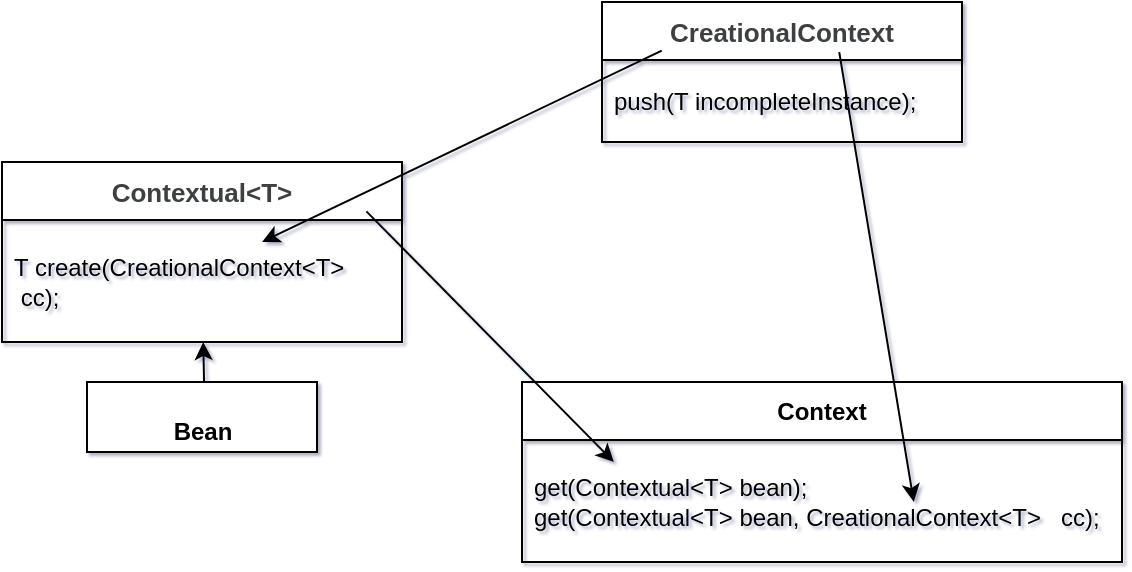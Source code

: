 <mxfile version="24.0.8" type="github">
  <diagram name="Page-1" id="0N7xiwsuFp821j7X7Neb">
    <mxGraphModel dx="725" dy="457" grid="1" gridSize="10" guides="1" tooltips="1" connect="0" arrows="0" fold="1" page="1" pageScale="1" pageWidth="827" pageHeight="1169" math="0" shadow="1">
      <root>
        <mxCell id="0" />
        <mxCell id="1" parent="0" />
        <mxCell id="e22_IF12hZgXybU9TfZz-1" value="&lt;span data-darkreader-inline-bgcolor=&quot;&quot; data-darkreader-inline-color=&quot;&quot; style=&quot;color: rgb(62, 65, 66); font-family: &amp;quot;Microsoft YaHei&amp;quot;, 微软雅黑, Arial; font-size: 13px; background-color: rgba(227, 222, 214, 0.01); --darkreader-inline-color: #494c4d; --darkreader-inline-bgcolor: rgba(202, 196, 187, 0.01);&quot;&gt;Contextual&amp;lt;T&amp;gt;&lt;/span&gt;" style="swimlane;fontStyle=1;align=center;verticalAlign=middle;childLayout=stackLayout;horizontal=1;startSize=29;horizontalStack=0;resizeParent=1;resizeParentMax=0;resizeLast=0;collapsible=0;marginBottom=0;html=1;whiteSpace=wrap;" vertex="1" parent="1">
          <mxGeometry x="70" y="170" width="200" height="90" as="geometry" />
        </mxCell>
        <mxCell id="e22_IF12hZgXybU9TfZz-2" value="T create(CreationalContext&amp;lt;T&amp;gt;&amp;nbsp; &amp;nbsp; &amp;nbsp;cc);" style="text;html=1;strokeColor=none;fillColor=none;align=left;verticalAlign=middle;spacingLeft=4;spacingRight=4;overflow=hidden;rotatable=0;points=[[0,0.5],[1,0.5]];portConstraint=eastwest;whiteSpace=wrap;" vertex="1" parent="e22_IF12hZgXybU9TfZz-1">
          <mxGeometry y="29" width="200" height="61" as="geometry" />
        </mxCell>
        <mxCell id="e22_IF12hZgXybU9TfZz-3" value="Context" style="swimlane;fontStyle=1;align=center;verticalAlign=middle;childLayout=stackLayout;horizontal=1;startSize=29;horizontalStack=0;resizeParent=1;resizeParentMax=0;resizeLast=0;collapsible=0;marginBottom=0;html=1;whiteSpace=wrap;" vertex="1" parent="1">
          <mxGeometry x="330" y="280" width="300" height="90" as="geometry" />
        </mxCell>
        <mxCell id="e22_IF12hZgXybU9TfZz-4" value="&lt;div&gt;get(Contextual&amp;lt;T&amp;gt; bean);&lt;/div&gt;&lt;div&gt;get(Contextual&amp;lt;T&amp;gt; bean, CreationalContext&amp;lt;T&amp;gt;&amp;nbsp; &amp;nbsp;cc);&lt;/div&gt;" style="text;html=1;strokeColor=none;fillColor=none;align=left;verticalAlign=middle;spacingLeft=4;spacingRight=4;overflow=hidden;rotatable=0;points=[[0,0.5],[1,0.5]];portConstraint=eastwest;whiteSpace=wrap;" vertex="1" parent="e22_IF12hZgXybU9TfZz-3">
          <mxGeometry y="29" width="300" height="61" as="geometry" />
        </mxCell>
        <mxCell id="e22_IF12hZgXybU9TfZz-5" value="&lt;span data-darkreader-inline-bgcolor=&quot;&quot; data-darkreader-inline-color=&quot;&quot; style=&quot;color: rgb(62, 65, 66); font-family: &amp;quot;Microsoft YaHei&amp;quot;, 微软雅黑, Arial; font-size: 13px; background-color: rgba(227, 222, 214, 0.01); --darkreader-inline-color: #494c4d; --darkreader-inline-bgcolor: rgba(202, 196, 187, 0.01);&quot;&gt;CreationalContext&lt;/span&gt;" style="swimlane;fontStyle=1;align=center;verticalAlign=middle;childLayout=stackLayout;horizontal=1;startSize=29;horizontalStack=0;resizeParent=1;resizeParentMax=0;resizeLast=0;collapsible=0;marginBottom=0;html=1;whiteSpace=wrap;" vertex="1" parent="1">
          <mxGeometry x="370" y="90" width="180" height="70" as="geometry" />
        </mxCell>
        <mxCell id="e22_IF12hZgXybU9TfZz-6" value="push(T incompleteInstance);" style="text;html=1;strokeColor=none;fillColor=none;align=left;verticalAlign=middle;spacingLeft=4;spacingRight=4;overflow=hidden;rotatable=0;points=[[0,0.5],[1,0.5]];portConstraint=eastwest;whiteSpace=wrap;" vertex="1" parent="e22_IF12hZgXybU9TfZz-5">
          <mxGeometry y="29" width="180" height="41" as="geometry" />
        </mxCell>
        <mxCell id="e22_IF12hZgXybU9TfZz-7" value="" style="endArrow=classic;html=1;rounded=0;exitX=0.166;exitY=-0.115;exitDx=0;exitDy=0;exitPerimeter=0;entryX=0.65;entryY=0.18;entryDx=0;entryDy=0;entryPerimeter=0;" edge="1" parent="1" source="e22_IF12hZgXybU9TfZz-6" target="e22_IF12hZgXybU9TfZz-2">
          <mxGeometry width="50" height="50" relative="1" as="geometry">
            <mxPoint x="340" y="120" as="sourcePoint" />
            <mxPoint x="270" y="290" as="targetPoint" />
          </mxGeometry>
        </mxCell>
        <mxCell id="e22_IF12hZgXybU9TfZz-8" value="" style="endArrow=classic;html=1;rounded=0;exitX=0.659;exitY=-0.096;exitDx=0;exitDy=0;exitPerimeter=0;entryX=0.653;entryY=0.508;entryDx=0;entryDy=0;entryPerimeter=0;" edge="1" parent="1" source="e22_IF12hZgXybU9TfZz-6" target="e22_IF12hZgXybU9TfZz-4">
          <mxGeometry width="50" height="50" relative="1" as="geometry">
            <mxPoint x="320" y="330" as="sourcePoint" />
            <mxPoint x="590" y="280" as="targetPoint" />
          </mxGeometry>
        </mxCell>
        <mxCell id="e22_IF12hZgXybU9TfZz-9" value="" style="endArrow=classic;html=1;rounded=0;entryX=0.153;entryY=0.18;entryDx=0;entryDy=0;entryPerimeter=0;exitX=0.911;exitY=-0.071;exitDx=0;exitDy=0;exitPerimeter=0;" edge="1" parent="1" source="e22_IF12hZgXybU9TfZz-2" target="e22_IF12hZgXybU9TfZz-4">
          <mxGeometry width="50" height="50" relative="1" as="geometry">
            <mxPoint x="240" y="190" as="sourcePoint" />
            <mxPoint x="220" y="330" as="targetPoint" />
          </mxGeometry>
        </mxCell>
        <mxCell id="e22_IF12hZgXybU9TfZz-10" value="&lt;p style=&quot;margin:0px;margin-top:4px;text-align:center;&quot;&gt;&lt;br&gt;&lt;b&gt;Bean&lt;/b&gt;&lt;/p&gt;" style="verticalAlign=top;align=left;overflow=fill;html=1;whiteSpace=wrap;" vertex="1" parent="1">
          <mxGeometry x="112.5" y="280" width="115" height="35" as="geometry" />
        </mxCell>
        <mxCell id="e22_IF12hZgXybU9TfZz-11" value="" style="endArrow=classic;html=1;rounded=0;exitX=0.509;exitY=0.01;exitDx=0;exitDy=0;exitPerimeter=0;" edge="1" parent="1" source="e22_IF12hZgXybU9TfZz-10" target="e22_IF12hZgXybU9TfZz-2">
          <mxGeometry width="50" height="50" relative="1" as="geometry">
            <mxPoint x="160" y="290" as="sourcePoint" />
            <mxPoint x="180" y="360" as="targetPoint" />
          </mxGeometry>
        </mxCell>
      </root>
    </mxGraphModel>
  </diagram>
</mxfile>
